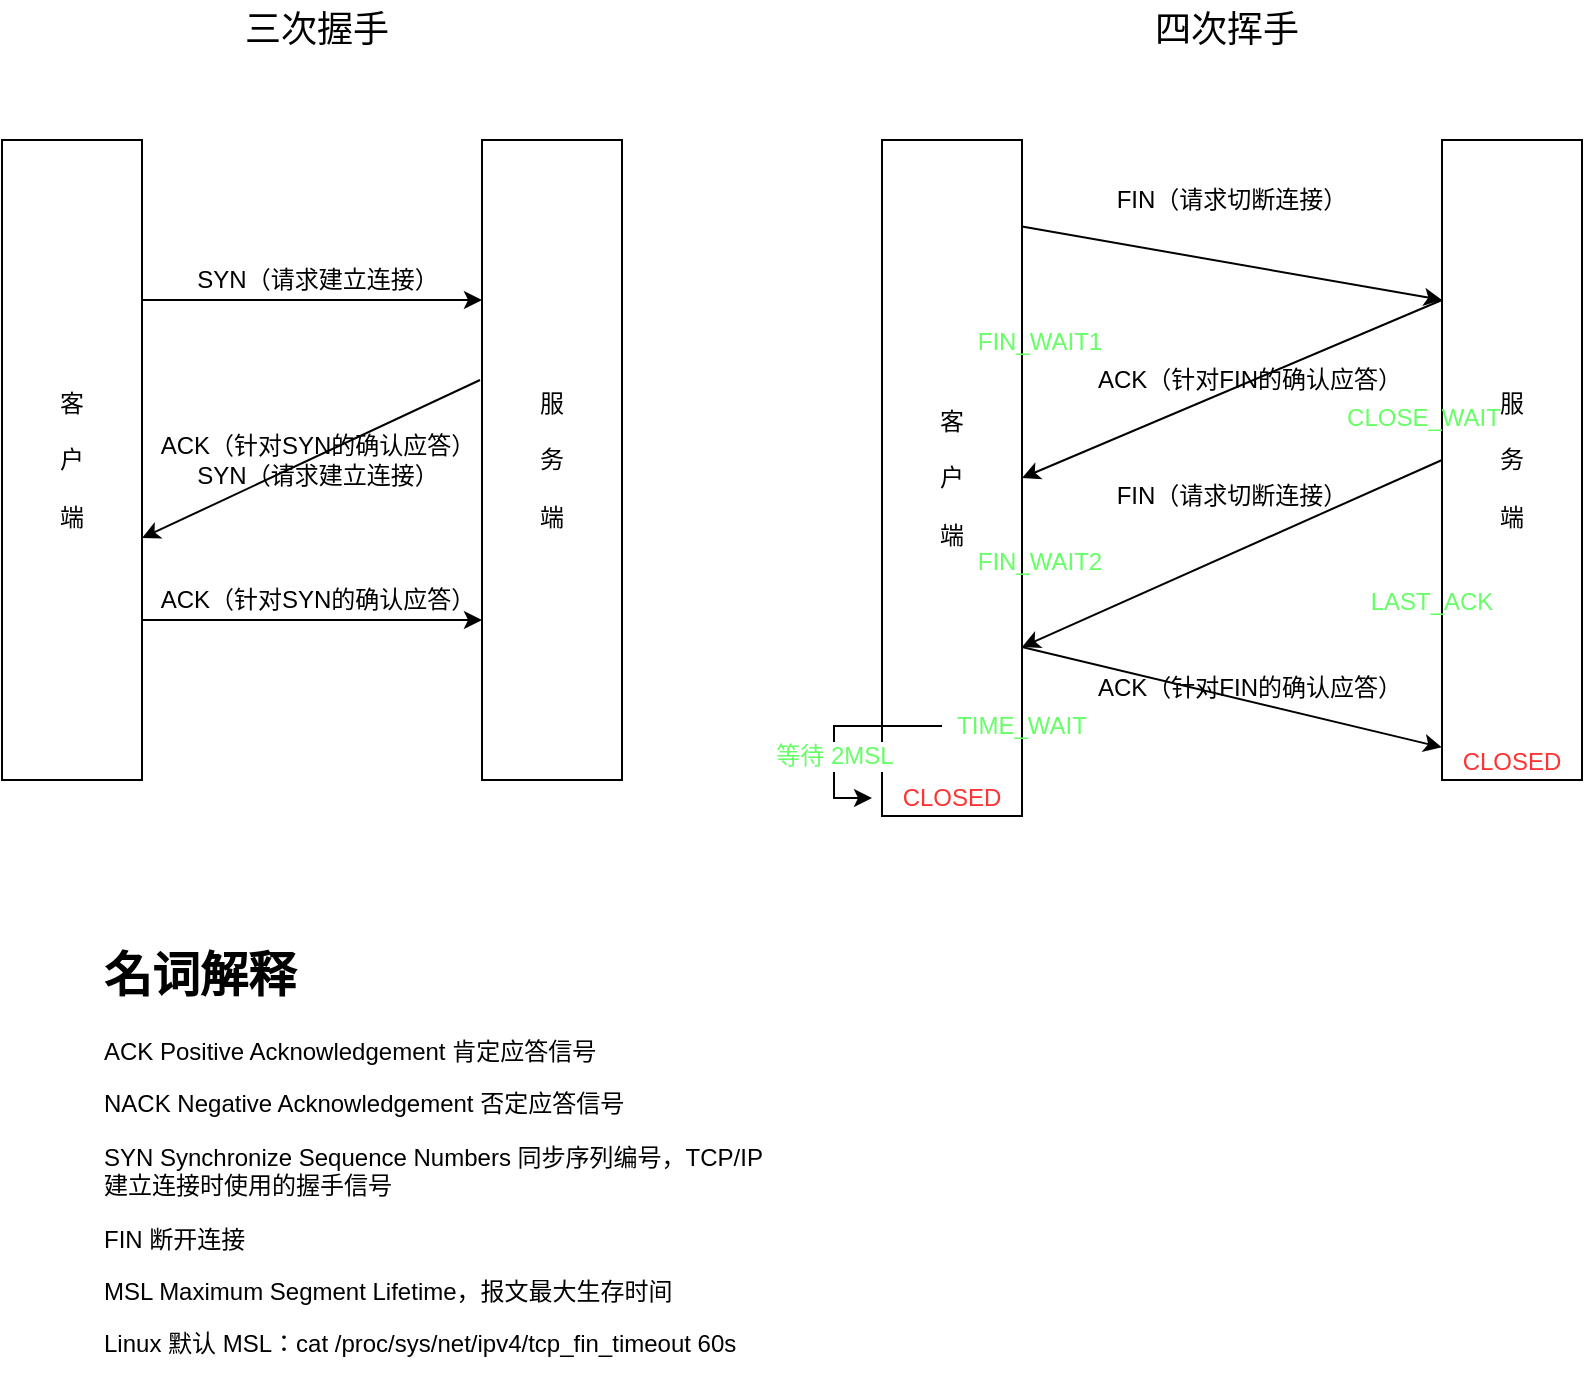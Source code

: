 <mxfile version="13.7.9" type="embed"><diagram id="4RXrT1XN1_60NIZp8t5y" name="Page-1"><mxGraphModel dx="1034" dy="415" grid="1" gridSize="10" guides="1" tooltips="1" connect="1" arrows="1" fold="1" page="1" pageScale="1" pageWidth="850" pageHeight="1100" math="0" shadow="0"><root><mxCell id="0"/><mxCell id="1" parent="0"/><mxCell id="5" style="edgeStyle=orthogonalEdgeStyle;rounded=0;orthogonalLoop=1;jettySize=auto;html=1;exitX=1;exitY=0.25;exitDx=0;exitDy=0;entryX=0;entryY=0.25;entryDx=0;entryDy=0;fontSize=18;" parent="1" source="2" target="4" edge="1"><mxGeometry relative="1" as="geometry"/></mxCell><mxCell id="7" style="edgeStyle=orthogonalEdgeStyle;rounded=0;orthogonalLoop=1;jettySize=auto;html=1;exitX=1;exitY=0.75;exitDx=0;exitDy=0;entryX=0;entryY=0.75;entryDx=0;entryDy=0;fontSize=18;" parent="1" source="2" target="4" edge="1"><mxGeometry relative="1" as="geometry"/></mxCell><mxCell id="2" value="客&lt;br&gt;&lt;br&gt;户&lt;br&gt;&lt;br&gt;端" style="rounded=0;whiteSpace=wrap;html=1;" parent="1" vertex="1"><mxGeometry x="24" y="82" width="70" height="320" as="geometry"/></mxCell><mxCell id="3" value="三次握手" style="text;html=1;strokeColor=none;fillColor=none;align=center;verticalAlign=middle;whiteSpace=wrap;rounded=0;fontSize=18;" parent="1" vertex="1"><mxGeometry x="99" y="12" width="165" height="30" as="geometry"/></mxCell><mxCell id="6" style="rounded=0;orthogonalLoop=1;jettySize=auto;html=1;exitX=-0.014;exitY=0.375;exitDx=0;exitDy=0;entryX=1;entryY=0.622;entryDx=0;entryDy=0;fontSize=18;entryPerimeter=0;exitPerimeter=0;" parent="1" source="4" target="2" edge="1"><mxGeometry relative="1" as="geometry"/></mxCell><mxCell id="4" value="服&lt;br&gt;&lt;br&gt;务&lt;br&gt;&lt;br&gt;端" style="rounded=0;whiteSpace=wrap;html=1;" parent="1" vertex="1"><mxGeometry x="264" y="82" width="70" height="320" as="geometry"/></mxCell><mxCell id="12" style="edgeStyle=none;rounded=0;orthogonalLoop=1;jettySize=auto;html=1;exitX=1;exitY=0.128;exitDx=0;exitDy=0;entryX=0;entryY=0.25;entryDx=0;entryDy=0;fontSize=18;exitPerimeter=0;" parent="1" source="9" target="10" edge="1"><mxGeometry relative="1" as="geometry"><mxPoint x="534" y="122" as="sourcePoint"/><mxPoint x="744" y="122" as="targetPoint"/></mxGeometry></mxCell><mxCell id="13" style="edgeStyle=none;rounded=0;orthogonalLoop=1;jettySize=auto;html=1;exitX=1;exitY=0.75;exitDx=0;exitDy=0;fontSize=18;entryX=-0.002;entryY=0.949;entryDx=0;entryDy=0;entryPerimeter=0;" parent="1" source="9" target="10" edge="1"><mxGeometry relative="1" as="geometry"><mxPoint x="534" y="362" as="sourcePoint"/><mxPoint x="744" y="362" as="targetPoint"/></mxGeometry></mxCell><mxCell id="9" value="客&lt;br&gt;&lt;br&gt;户&lt;br&gt;&lt;br&gt;端" style="rounded=0;whiteSpace=wrap;html=1;" parent="1" vertex="1"><mxGeometry x="464" y="82" width="70" height="338" as="geometry"/></mxCell><mxCell id="14" style="edgeStyle=none;rounded=0;orthogonalLoop=1;jettySize=auto;html=1;entryX=1;entryY=0.75;entryDx=0;entryDy=0;fontSize=18;exitX=0;exitY=0.5;exitDx=0;exitDy=0;" parent="1" source="10" target="9" edge="1"><mxGeometry relative="1" as="geometry"/></mxCell><mxCell id="15" style="edgeStyle=none;rounded=0;orthogonalLoop=1;jettySize=auto;html=1;fontSize=18;exitX=0;exitY=0.25;exitDx=0;exitDy=0;entryX=1;entryY=0.5;entryDx=0;entryDy=0;" parent="1" source="10" target="9" edge="1"><mxGeometry relative="1" as="geometry"><mxPoint x="740" y="120" as="sourcePoint"/></mxGeometry></mxCell><mxCell id="10" value="服&lt;br&gt;&lt;br&gt;务&lt;br&gt;&lt;br&gt;端" style="rounded=0;whiteSpace=wrap;html=1;" parent="1" vertex="1"><mxGeometry x="744" y="82" width="70" height="320" as="geometry"/></mxCell><mxCell id="11" value="四次挥手" style="text;html=1;strokeColor=none;fillColor=none;align=center;verticalAlign=middle;whiteSpace=wrap;rounded=0;fontSize=18;" parent="1" vertex="1"><mxGeometry x="554" y="12" width="165" height="30" as="geometry"/></mxCell><mxCell id="17" value="SYN（请求建立连接）" style="text;html=1;strokeColor=none;fillColor=none;align=center;verticalAlign=middle;whiteSpace=wrap;rounded=0;fontSize=12;" parent="1" vertex="1"><mxGeometry x="116.5" y="142" width="130" height="20" as="geometry"/></mxCell><mxCell id="19" value="ACK（针对SYN的确认应答）&lt;br&gt;SYN（请求建立连接）" style="text;html=1;strokeColor=none;fillColor=none;align=center;verticalAlign=middle;whiteSpace=wrap;rounded=0;fontSize=12;" parent="1" vertex="1"><mxGeometry x="97.75" y="232" width="167.5" height="20" as="geometry"/></mxCell><mxCell id="21" value="ACK（针对SYN的确认应答）" style="text;html=1;strokeColor=none;fillColor=none;align=center;verticalAlign=middle;whiteSpace=wrap;rounded=0;fontSize=12;" parent="1" vertex="1"><mxGeometry x="97.75" y="302" width="167.5" height="20" as="geometry"/></mxCell><mxCell id="22" value="FIN（请求切断连接）" style="text;html=1;strokeColor=none;fillColor=none;align=center;verticalAlign=middle;whiteSpace=wrap;rounded=0;fontSize=12;" parent="1" vertex="1"><mxGeometry x="574" y="102" width="130" height="20" as="geometry"/></mxCell><mxCell id="23" value="ACK（针对FIN的确认应答）" style="text;html=1;strokeColor=none;fillColor=none;align=center;verticalAlign=middle;whiteSpace=wrap;rounded=0;fontSize=12;" parent="1" vertex="1"><mxGeometry x="568" y="192" width="160" height="20" as="geometry"/></mxCell><mxCell id="24" value="ACK（针对FIN的确认应答）" style="text;html=1;strokeColor=none;fillColor=none;align=center;verticalAlign=middle;whiteSpace=wrap;rounded=0;fontSize=12;" parent="1" vertex="1"><mxGeometry x="568" y="346" width="160" height="20" as="geometry"/></mxCell><mxCell id="25" value="FIN（请求切断连接）" style="text;html=1;strokeColor=none;fillColor=none;align=center;verticalAlign=middle;whiteSpace=wrap;rounded=0;fontSize=12;" parent="1" vertex="1"><mxGeometry x="574" y="250" width="130" height="20" as="geometry"/></mxCell><mxCell id="26" value="&lt;h1&gt;名词解释&lt;/h1&gt;&lt;p&gt;ACK Positive Acknowledgement 肯定应答信号&lt;/p&gt;&lt;p&gt;NACK&amp;nbsp;Negative Acknowledgement 否定应答信号&lt;/p&gt;&lt;p&gt;SYN Synchronize Sequence Numbers 同步序列编号，TCP/IP建立连接时使用的握手信号&lt;/p&gt;&lt;p&gt;FIN 断开连接&lt;/p&gt;&lt;p&gt;MSL Maximum Segment Lifetime，报文最大生存时间&lt;br&gt;&lt;/p&gt;&lt;p&gt;Linux 默认 MSL：cat /proc/sys/net/ipv4/tcp_fin_timeout 60s&lt;/p&gt;" style="text;html=1;strokeColor=none;fillColor=none;spacing=5;spacingTop=-20;whiteSpace=wrap;overflow=hidden;rounded=0;fontSize=12;" parent="1" vertex="1"><mxGeometry x="70" y="480" width="340" height="220" as="geometry"/></mxCell><mxCell id="27" value="FIN_WAIT1" style="text;html=1;strokeColor=none;fillColor=none;align=center;verticalAlign=middle;whiteSpace=wrap;rounded=0;fontSize=12;fontColor=#66FF66;" parent="1" vertex="1"><mxGeometry x="503" y="174" width="80" height="18" as="geometry"/></mxCell><mxCell id="28" value="CLOSE_WAIT" style="text;html=1;strokeColor=none;fillColor=none;align=center;verticalAlign=middle;whiteSpace=wrap;rounded=0;fontSize=12;fontColor=#66FF66;" parent="1" vertex="1"><mxGeometry x="690" y="212" width="90" height="18" as="geometry"/></mxCell><mxCell id="29" value="FIN_WAIT2" style="text;html=1;strokeColor=none;fillColor=none;align=center;verticalAlign=middle;whiteSpace=wrap;rounded=0;fontSize=12;fontColor=#66FF66;" parent="1" vertex="1"><mxGeometry x="503" y="284" width="80" height="18" as="geometry"/></mxCell><mxCell id="31" style="edgeStyle=none;rounded=0;orthogonalLoop=1;jettySize=auto;html=1;entryX=0.5;entryY=1;entryDx=0;entryDy=0;fontSize=12;" parent="1" source="29" target="29" edge="1"><mxGeometry relative="1" as="geometry"/></mxCell><mxCell id="34" value="LAST_ACK" style="text;html=1;strokeColor=none;fillColor=none;align=center;verticalAlign=middle;whiteSpace=wrap;rounded=0;fontSize=12;fontColor=#66FF66;" parent="1" vertex="1"><mxGeometry x="694" y="304" width="90" height="18" as="geometry"/></mxCell><mxCell id="40" value="等待 2MSL" style="edgeStyle=none;rounded=0;orthogonalLoop=1;jettySize=auto;html=1;entryX=0;entryY=0.5;entryDx=0;entryDy=0;fontSize=12;fontColor=#66FF66;exitX=0;exitY=0.5;exitDx=0;exitDy=0;" parent="1" source="35" target="36" edge="1"><mxGeometry x="-0.009" y="15" relative="1" as="geometry"><Array as="points"><mxPoint x="440" y="375"/><mxPoint x="440" y="411"/></Array><mxPoint x="-15" y="15" as="offset"/></mxGeometry></mxCell><mxCell id="35" value="TIME_WAIT" style="text;html=1;strokeColor=none;fillColor=none;align=center;verticalAlign=middle;whiteSpace=wrap;rounded=0;fontSize=12;fontColor=#66FF66;" parent="1" vertex="1"><mxGeometry x="494" y="366" width="80" height="18" as="geometry"/></mxCell><mxCell id="36" value="CLOSED" style="text;html=1;strokeColor=none;fillColor=none;align=center;verticalAlign=middle;whiteSpace=wrap;rounded=0;fontSize=12;fontColor=#FF3333;" parent="1" vertex="1"><mxGeometry x="459" y="402" width="80" height="18" as="geometry"/></mxCell><mxCell id="38" value="CLOSED" style="text;html=1;strokeColor=none;fillColor=none;align=center;verticalAlign=middle;whiteSpace=wrap;rounded=0;fontSize=12;fontColor=#FF3333;" parent="1" vertex="1"><mxGeometry x="739" y="384" width="80" height="18" as="geometry"/></mxCell></root></mxGraphModel></diagram></mxfile>